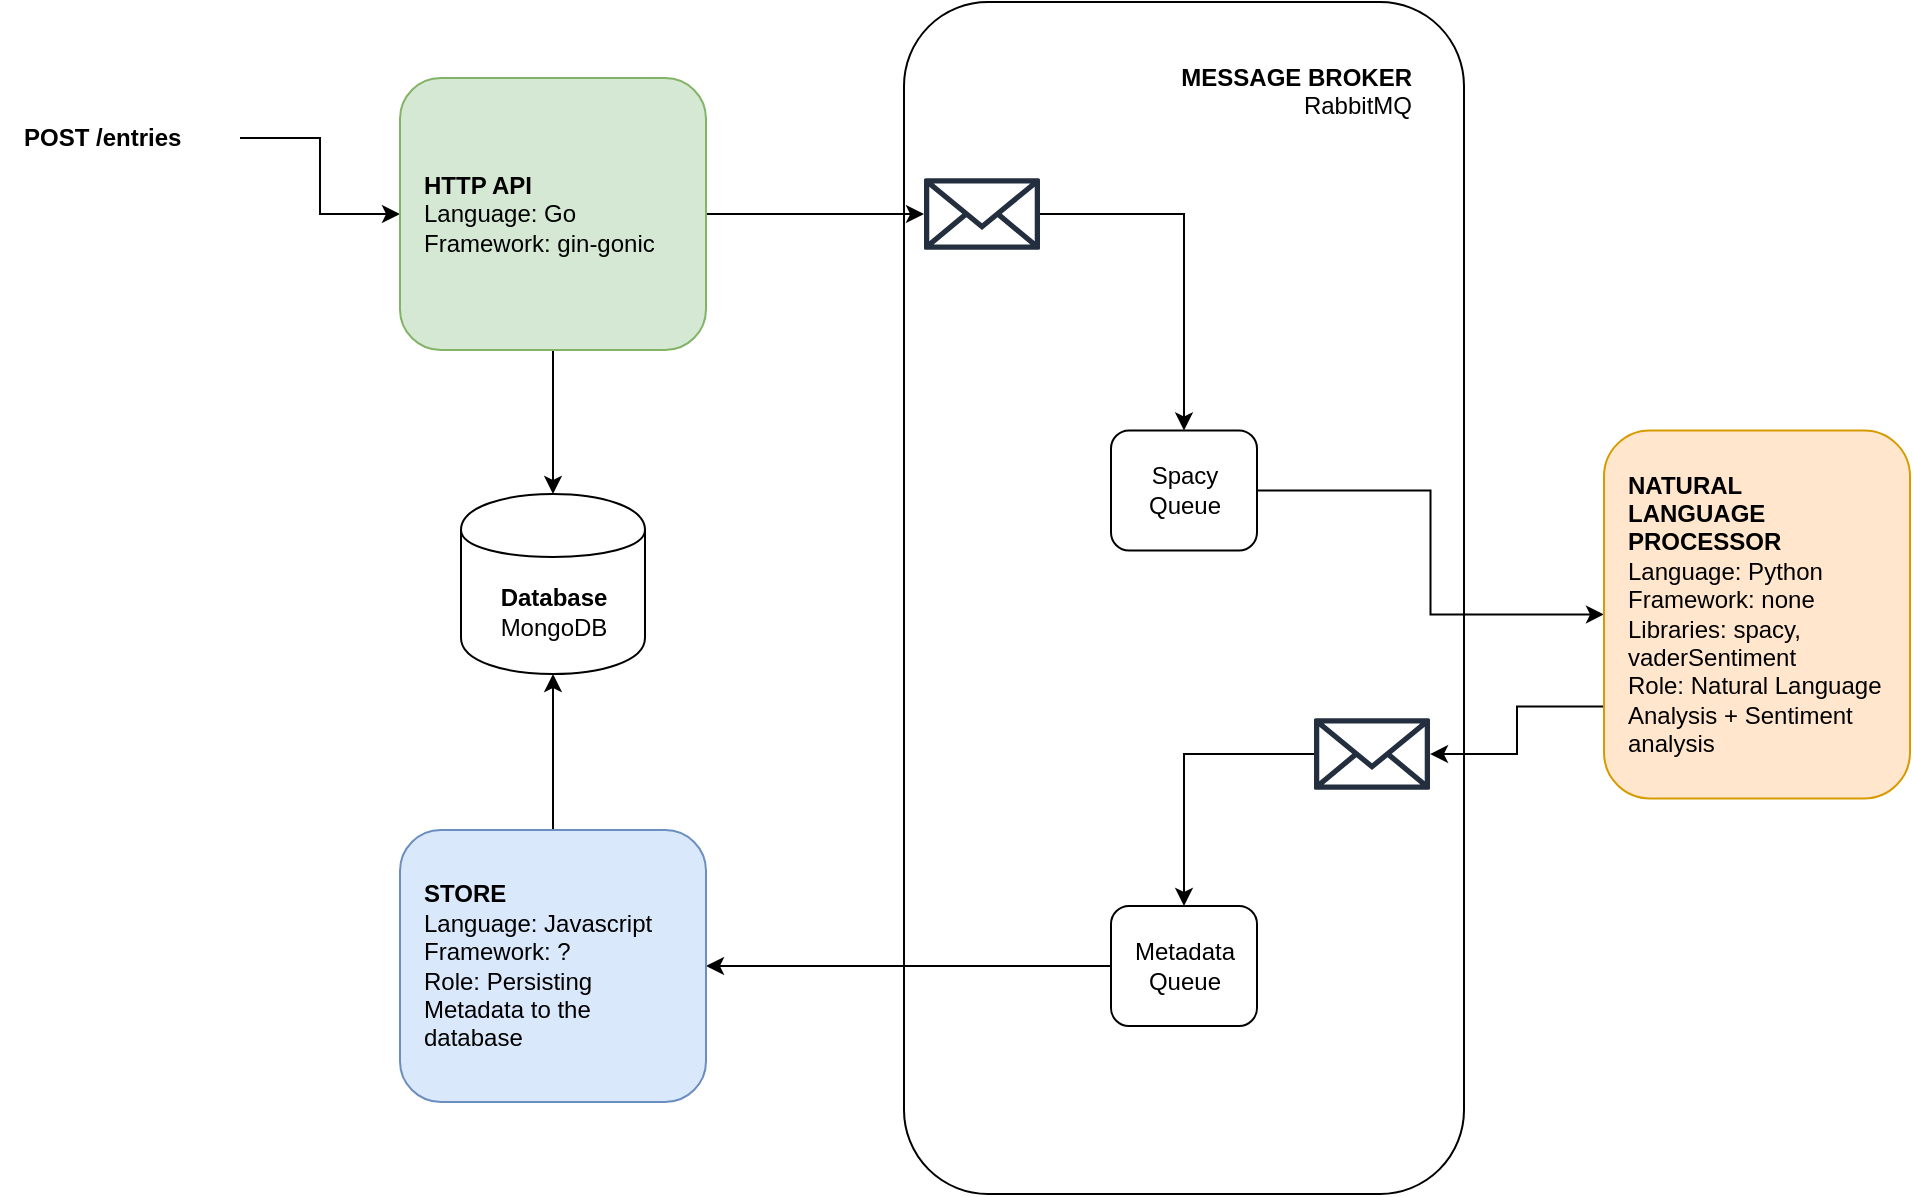 <mxfile version="13.4.2"><diagram id="fvEs4NJTHvRiCg5xNtaH" name="Page-1"><mxGraphModel dx="1826" dy="939" grid="0" gridSize="10" guides="1" tooltips="1" connect="1" arrows="1" fold="1" page="0" pageScale="1" pageWidth="827" pageHeight="1169" math="0" shadow="0"><root><mxCell id="0"/><mxCell id="1" parent="0"/><mxCell id="m8YwlqIRuoYlVWVNY8RS-1" value="&lt;b&gt;MESSAGE BROKER&lt;br&gt;&lt;/b&gt;RabbitMQ" style="rounded=1;whiteSpace=wrap;html=1;align=right;verticalAlign=top;spacing=26;" vertex="1" parent="1"><mxGeometry x="432" y="230" width="280" height="596" as="geometry"/></mxCell><mxCell id="m8YwlqIRuoYlVWVNY8RS-2" value="" style="edgeStyle=orthogonalEdgeStyle;rounded=0;orthogonalLoop=1;jettySize=auto;html=1;" edge="1" parent="1" source="m8YwlqIRuoYlVWVNY8RS-3" target="m8YwlqIRuoYlVWVNY8RS-6"><mxGeometry relative="1" as="geometry"/></mxCell><mxCell id="m8YwlqIRuoYlVWVNY8RS-3" value="&lt;div&gt;&lt;b&gt;POST /entries&lt;/b&gt;&lt;/div&gt;" style="rounded=1;whiteSpace=wrap;html=1;fillColor=none;align=left;spacing=12;strokeColor=none;" vertex="1" parent="1"><mxGeometry x="-20" y="258" width="120" height="80" as="geometry"/></mxCell><mxCell id="m8YwlqIRuoYlVWVNY8RS-4" style="edgeStyle=orthogonalEdgeStyle;rounded=0;orthogonalLoop=1;jettySize=auto;html=1;exitX=1;exitY=0.5;exitDx=0;exitDy=0;" edge="1" parent="1" source="m8YwlqIRuoYlVWVNY8RS-6" target="m8YwlqIRuoYlVWVNY8RS-8"><mxGeometry relative="1" as="geometry"/></mxCell><mxCell id="m8YwlqIRuoYlVWVNY8RS-5" style="edgeStyle=orthogonalEdgeStyle;rounded=0;orthogonalLoop=1;jettySize=auto;html=1;exitX=0.5;exitY=1;exitDx=0;exitDy=0;entryX=0.5;entryY=0;entryDx=0;entryDy=0;" edge="1" parent="1" source="m8YwlqIRuoYlVWVNY8RS-6" target="m8YwlqIRuoYlVWVNY8RS-7"><mxGeometry relative="1" as="geometry"/></mxCell><mxCell id="m8YwlqIRuoYlVWVNY8RS-6" value="&lt;div&gt;&lt;b&gt;HTTP API&lt;/b&gt;&lt;/div&gt;Language: Go&lt;br&gt;Framework: gin-gonic" style="rounded=1;whiteSpace=wrap;html=1;fillColor=#d5e8d4;align=left;spacing=12;strokeColor=#82b366;" vertex="1" parent="1"><mxGeometry x="180" y="268" width="153" height="136" as="geometry"/></mxCell><mxCell id="m8YwlqIRuoYlVWVNY8RS-7" value="&lt;b&gt;Database&lt;/b&gt;&lt;br&gt;MongoDB" style="shape=cylinder;whiteSpace=wrap;html=1;boundedLbl=1;backgroundOutline=1;fillColor=none;" vertex="1" parent="1"><mxGeometry x="210.5" y="476" width="92" height="90" as="geometry"/></mxCell><mxCell id="m8YwlqIRuoYlVWVNY8RS-8" value="" style="outlineConnect=0;fontColor=#232F3E;gradientColor=none;fillColor=#232F3E;strokeColor=none;dashed=0;verticalLabelPosition=bottom;verticalAlign=top;align=center;html=1;fontSize=12;fontStyle=0;aspect=fixed;pointerEvents=1;shape=mxgraph.aws4.email_2;" vertex="1" parent="1"><mxGeometry x="442" y="317.78" width="58" height="36.44" as="geometry"/></mxCell><mxCell id="m8YwlqIRuoYlVWVNY8RS-11" style="edgeStyle=orthogonalEdgeStyle;rounded=0;orthogonalLoop=1;jettySize=auto;html=1;" edge="1" parent="1" source="m8YwlqIRuoYlVWVNY8RS-8" target="m8YwlqIRuoYlVWVNY8RS-16"><mxGeometry relative="1" as="geometry"><mxPoint x="572" y="366" as="sourcePoint"/></mxGeometry></mxCell><mxCell id="m8YwlqIRuoYlVWVNY8RS-15" style="edgeStyle=orthogonalEdgeStyle;rounded=0;orthogonalLoop=1;jettySize=auto;html=1;exitX=1;exitY=0.5;exitDx=0;exitDy=0;entryX=0;entryY=0.5;entryDx=0;entryDy=0;" edge="1" parent="1" source="m8YwlqIRuoYlVWVNY8RS-16" target="m8YwlqIRuoYlVWVNY8RS-18"><mxGeometry relative="1" as="geometry"/></mxCell><mxCell id="m8YwlqIRuoYlVWVNY8RS-16" value="Spacy&lt;br&gt;Queue" style="rounded=1;whiteSpace=wrap;html=1;fillColor=none;" vertex="1" parent="1"><mxGeometry x="535.5" y="444.22" width="73" height="60" as="geometry"/></mxCell><mxCell id="m8YwlqIRuoYlVWVNY8RS-17" style="edgeStyle=orthogonalEdgeStyle;rounded=0;orthogonalLoop=1;jettySize=auto;html=1;exitX=0;exitY=0.75;exitDx=0;exitDy=0;" edge="1" parent="1" source="m8YwlqIRuoYlVWVNY8RS-18" target="m8YwlqIRuoYlVWVNY8RS-25"><mxGeometry relative="1" as="geometry"/></mxCell><mxCell id="m8YwlqIRuoYlVWVNY8RS-18" value="&lt;div&gt;&lt;/div&gt;&lt;b&gt;NATURAL &lt;br&gt;LANGUAGE &lt;br&gt;PROCESSOR&lt;br&gt;&lt;/b&gt;Language: Python&lt;br&gt;Framework: none&lt;br&gt;Libraries: spacy, vaderSentiment&lt;br&gt;Role: Natural Language Analysis + Sentiment analysis" style="rounded=1;whiteSpace=wrap;html=1;fillColor=#ffe6cc;align=left;spacing=12;strokeColor=#d79b00;" vertex="1" parent="1"><mxGeometry x="782" y="444.22" width="153" height="184" as="geometry"/></mxCell><mxCell id="m8YwlqIRuoYlVWVNY8RS-19" style="edgeStyle=orthogonalEdgeStyle;rounded=0;orthogonalLoop=1;jettySize=auto;html=1;entryX=0.5;entryY=0;entryDx=0;entryDy=0;" edge="1" parent="1" source="m8YwlqIRuoYlVWVNY8RS-25" target="m8YwlqIRuoYlVWVNY8RS-22"><mxGeometry relative="1" as="geometry"><mxPoint x="572" y="636" as="sourcePoint"/></mxGeometry></mxCell><mxCell id="m8YwlqIRuoYlVWVNY8RS-21" style="edgeStyle=orthogonalEdgeStyle;rounded=0;orthogonalLoop=1;jettySize=auto;html=1;exitX=0;exitY=0.5;exitDx=0;exitDy=0;entryX=1;entryY=0.5;entryDx=0;entryDy=0;" edge="1" parent="1" source="m8YwlqIRuoYlVWVNY8RS-22" target="m8YwlqIRuoYlVWVNY8RS-24"><mxGeometry relative="1" as="geometry"/></mxCell><mxCell id="m8YwlqIRuoYlVWVNY8RS-22" value="Metadata&lt;br&gt;Queue" style="rounded=1;whiteSpace=wrap;html=1;fillColor=none;" vertex="1" parent="1"><mxGeometry x="535.5" y="682" width="73" height="60" as="geometry"/></mxCell><mxCell id="m8YwlqIRuoYlVWVNY8RS-23" style="edgeStyle=orthogonalEdgeStyle;rounded=0;orthogonalLoop=1;jettySize=auto;html=1;exitX=0.5;exitY=0;exitDx=0;exitDy=0;entryX=0.5;entryY=1;entryDx=0;entryDy=0;" edge="1" parent="1" source="m8YwlqIRuoYlVWVNY8RS-24" target="m8YwlqIRuoYlVWVNY8RS-7"><mxGeometry relative="1" as="geometry"/></mxCell><mxCell id="m8YwlqIRuoYlVWVNY8RS-24" value="&lt;div&gt;&lt;b&gt;STORE&lt;/b&gt;&lt;/div&gt;Language: Javascript&lt;br&gt;Framework: ?&lt;br&gt;Role: Persisting Metadata to the database" style="rounded=1;whiteSpace=wrap;html=1;fillColor=#dae8fc;align=left;spacing=12;strokeColor=#6c8ebf;" vertex="1" parent="1"><mxGeometry x="180" y="644" width="153" height="136" as="geometry"/></mxCell><mxCell id="m8YwlqIRuoYlVWVNY8RS-25" value="" style="outlineConnect=0;fontColor=#232F3E;gradientColor=none;fillColor=#232F3E;strokeColor=none;dashed=0;verticalLabelPosition=bottom;verticalAlign=top;align=center;html=1;fontSize=12;fontStyle=0;aspect=fixed;pointerEvents=1;shape=mxgraph.aws4.email_2;" vertex="1" parent="1"><mxGeometry x="637" y="587.78" width="58" height="36.44" as="geometry"/></mxCell></root></mxGraphModel></diagram></mxfile>